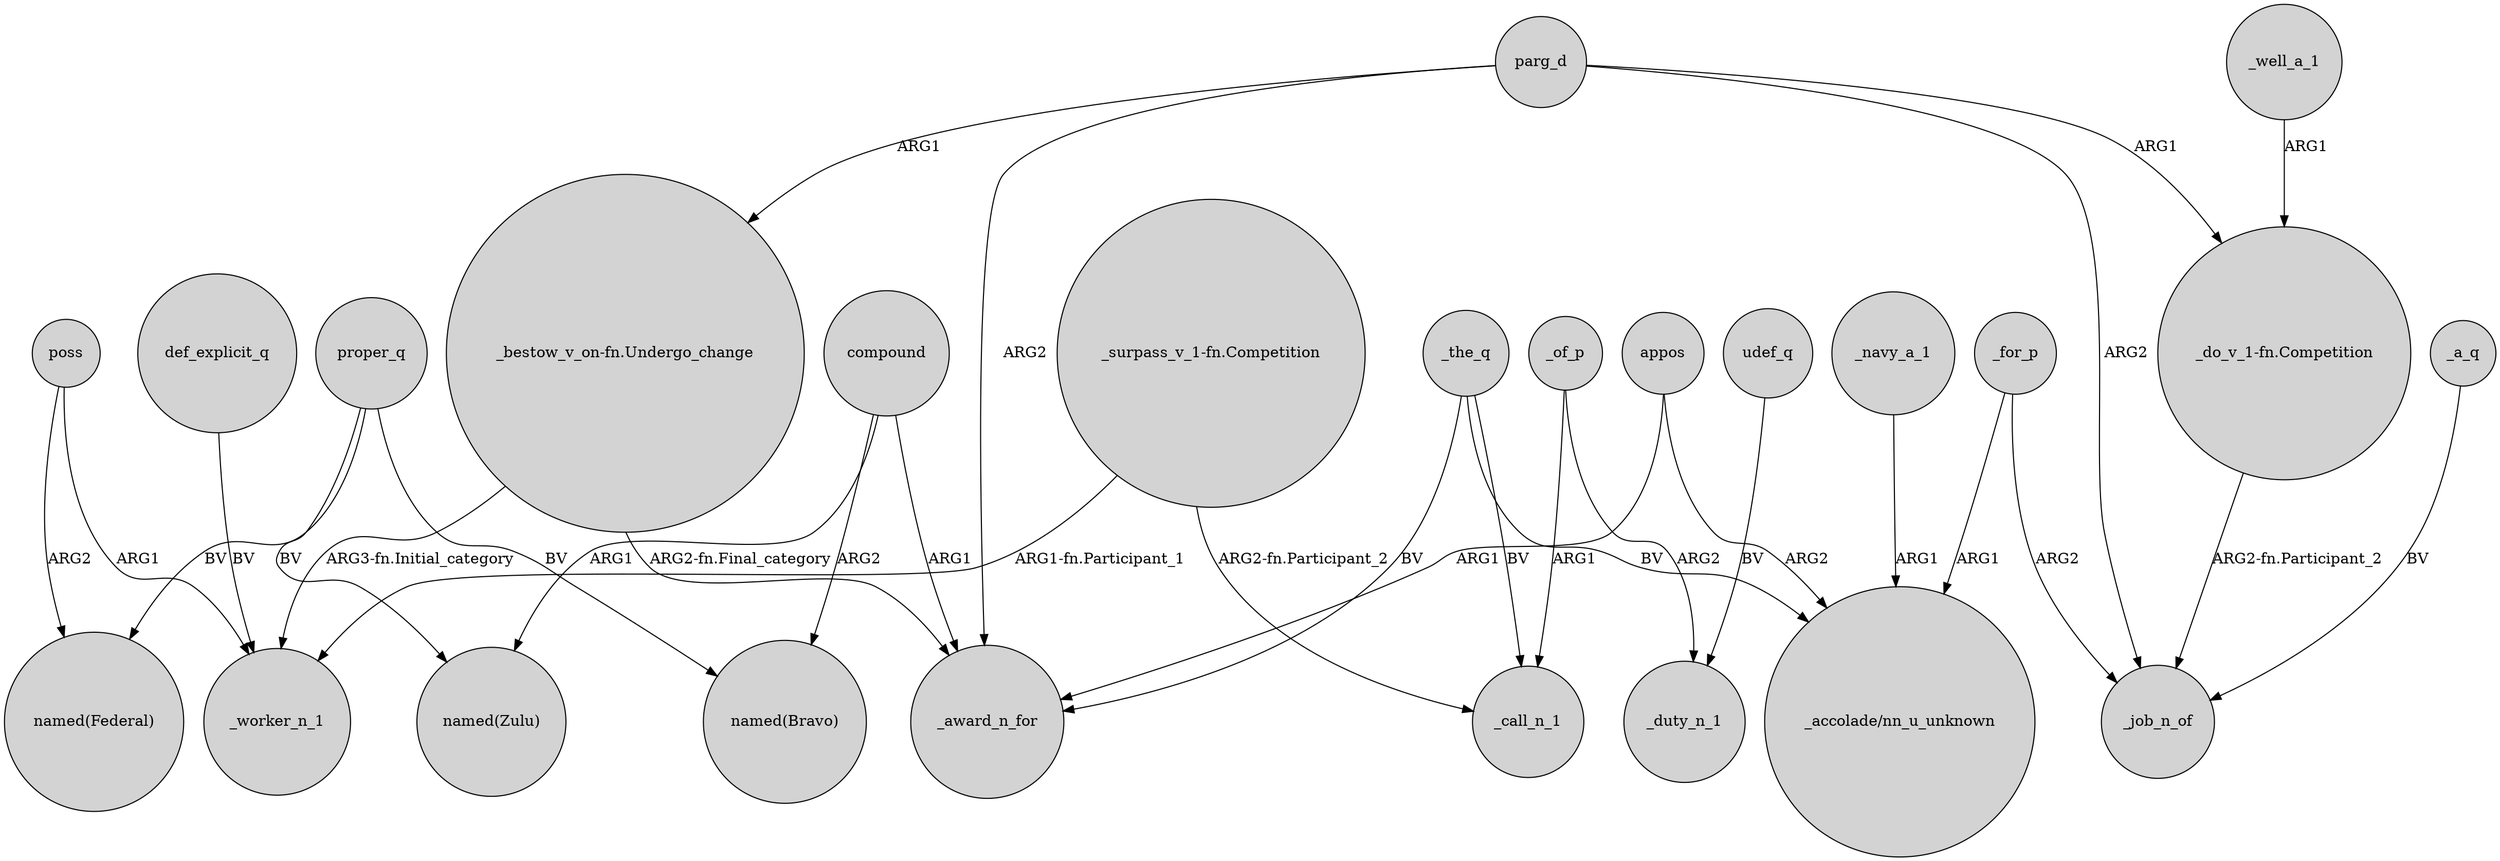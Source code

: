digraph {
	node [shape=circle style=filled]
	parg_d -> "_bestow_v_on-fn.Undergo_change" [label=ARG1]
	udef_q -> _duty_n_1 [label=BV]
	proper_q -> "named(Bravo)" [label=BV]
	_for_p -> _job_n_of [label=ARG2]
	poss -> _worker_n_1 [label=ARG1]
	"_surpass_v_1-fn.Competition" -> _call_n_1 [label="ARG2-fn.Participant_2"]
	_the_q -> _call_n_1 [label=BV]
	compound -> "named(Zulu)" [label=ARG1]
	_for_p -> "_accolade/nn_u_unknown" [label=ARG1]
	appos -> _award_n_for [label=ARG1]
	compound -> _award_n_for [label=ARG1]
	"_bestow_v_on-fn.Undergo_change" -> _worker_n_1 [label="ARG3-fn.Initial_category"]
	appos -> "_accolade/nn_u_unknown" [label=ARG2]
	proper_q -> "named(Federal)" [label=BV]
	_the_q -> _award_n_for [label=BV]
	def_explicit_q -> _worker_n_1 [label=BV]
	_navy_a_1 -> "_accolade/nn_u_unknown" [label=ARG1]
	proper_q -> "named(Zulu)" [label=BV]
	compound -> "named(Bravo)" [label=ARG2]
	"_do_v_1-fn.Competition" -> _job_n_of [label="ARG2-fn.Participant_2"]
	_of_p -> _duty_n_1 [label=ARG2]
	"_surpass_v_1-fn.Competition" -> _worker_n_1 [label="ARG1-fn.Participant_1"]
	poss -> "named(Federal)" [label=ARG2]
	_well_a_1 -> "_do_v_1-fn.Competition" [label=ARG1]
	"_bestow_v_on-fn.Undergo_change" -> _award_n_for [label="ARG2-fn.Final_category"]
	parg_d -> _job_n_of [label=ARG2]
	parg_d -> _award_n_for [label=ARG2]
	_of_p -> _call_n_1 [label=ARG1]
	_a_q -> _job_n_of [label=BV]
	parg_d -> "_do_v_1-fn.Competition" [label=ARG1]
	_the_q -> "_accolade/nn_u_unknown" [label=BV]
}
